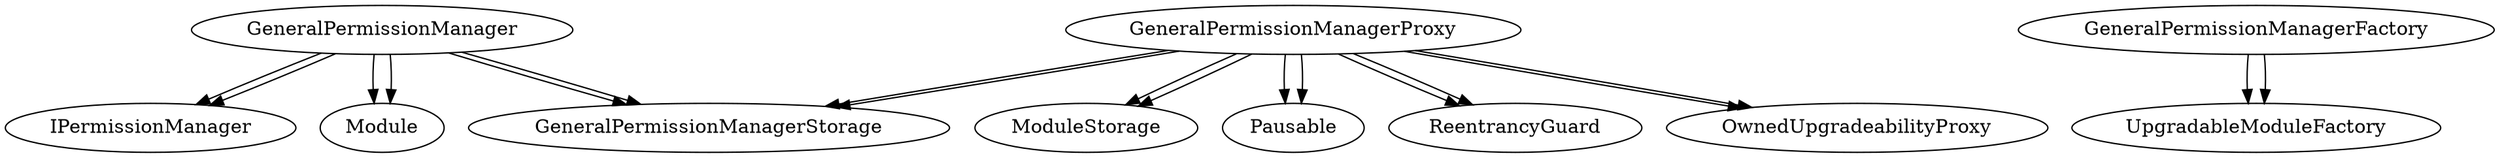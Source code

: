 digraph G {
  graph [ ratio = "auto", page = "40" ];
  "GeneralPermissionManager";
  "GeneralPermissionManagerStorage";
  "IPermissionManager";
  "Module";
  "GeneralPermissionManagerFactory";
  "UpgradableModuleFactory";
  "GeneralPermissionManagerProxy";
  "ModuleStorage";
  "Pausable";
  "ReentrancyGuard";
  "OwnedUpgradeabilityProxy";
  "GeneralPermissionManager" -> "GeneralPermissionManagerStorage";
  "GeneralPermissionManager" -> "IPermissionManager";
  "GeneralPermissionManager" -> "Module";
  "GeneralPermissionManagerFactory" -> "UpgradableModuleFactory";
  "GeneralPermissionManagerProxy" -> "GeneralPermissionManagerStorage";
  "GeneralPermissionManagerProxy" -> "ModuleStorage";
  "GeneralPermissionManagerProxy" -> "Pausable";
  "GeneralPermissionManagerProxy" -> "ReentrancyGuard";
  "GeneralPermissionManagerProxy" -> "OwnedUpgradeabilityProxy";
  "GeneralPermissionManager" -> "GeneralPermissionManagerStorage";
  "GeneralPermissionManager" -> "IPermissionManager";
  "GeneralPermissionManager" -> "Module";
  "GeneralPermissionManagerFactory" -> "UpgradableModuleFactory";
  "GeneralPermissionManagerProxy" -> "GeneralPermissionManagerStorage";
  "GeneralPermissionManagerProxy" -> "ModuleStorage";
  "GeneralPermissionManagerProxy" -> "Pausable";
  "GeneralPermissionManagerProxy" -> "ReentrancyGuard";
  "GeneralPermissionManagerProxy" -> "OwnedUpgradeabilityProxy";
}

